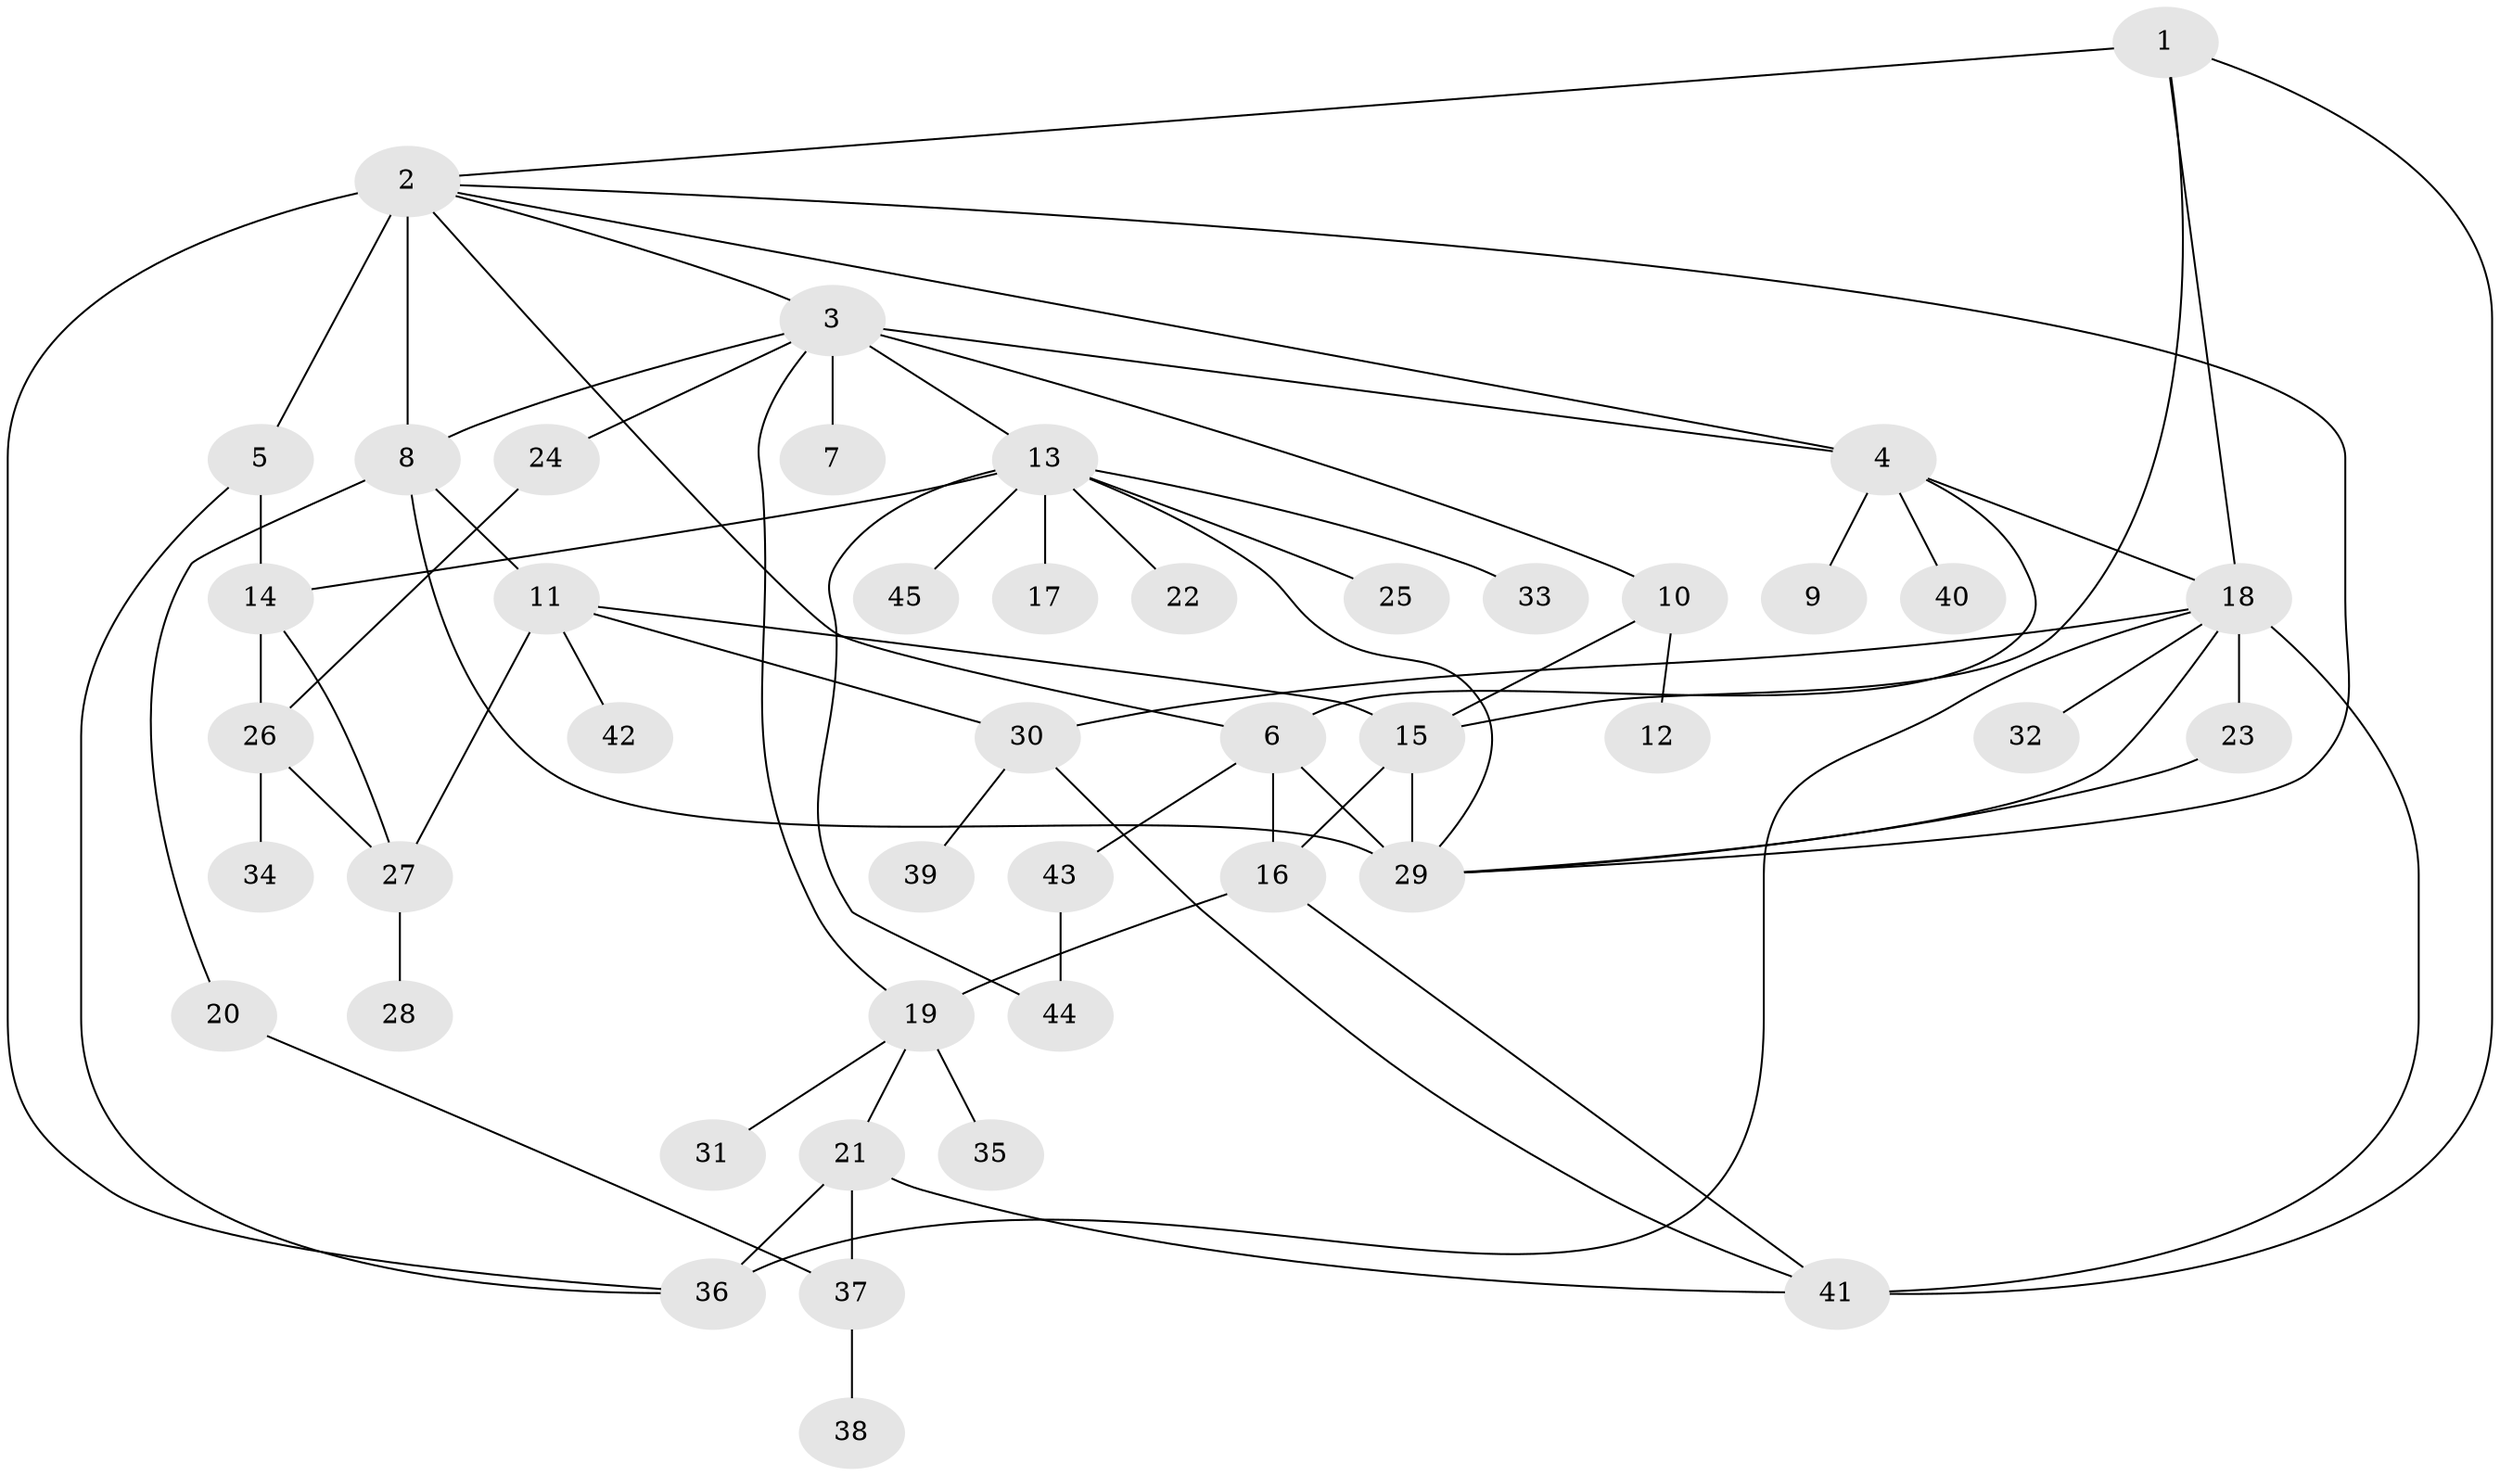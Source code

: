 // original degree distribution, {1: 0.5227272727272727, 5: 0.056818181818181816, 12: 0.011363636363636364, 11: 0.022727272727272728, 7: 0.03409090909090909, 4: 0.056818181818181816, 6: 0.022727272727272728, 10: 0.022727272727272728, 2: 0.1590909090909091, 3: 0.07954545454545454, 13: 0.011363636363636364}
// Generated by graph-tools (version 1.1) at 2025/50/03/04/25 22:50:16]
// undirected, 45 vertices, 72 edges
graph export_dot {
  node [color=gray90,style=filled];
  1;
  2;
  3;
  4;
  5;
  6;
  7;
  8;
  9;
  10;
  11;
  12;
  13;
  14;
  15;
  16;
  17;
  18;
  19;
  20;
  21;
  22;
  23;
  24;
  25;
  26;
  27;
  28;
  29;
  30;
  31;
  32;
  33;
  34;
  35;
  36;
  37;
  38;
  39;
  40;
  41;
  42;
  43;
  44;
  45;
  1 -- 2 [weight=1.0];
  1 -- 15 [weight=1.0];
  1 -- 18 [weight=1.0];
  1 -- 41 [weight=1.0];
  2 -- 3 [weight=1.0];
  2 -- 4 [weight=1.0];
  2 -- 5 [weight=1.0];
  2 -- 6 [weight=1.0];
  2 -- 8 [weight=4.0];
  2 -- 29 [weight=1.0];
  2 -- 36 [weight=1.0];
  3 -- 4 [weight=1.0];
  3 -- 7 [weight=2.0];
  3 -- 8 [weight=2.0];
  3 -- 10 [weight=1.0];
  3 -- 13 [weight=1.0];
  3 -- 19 [weight=1.0];
  3 -- 24 [weight=1.0];
  4 -- 6 [weight=1.0];
  4 -- 9 [weight=1.0];
  4 -- 18 [weight=1.0];
  4 -- 40 [weight=1.0];
  5 -- 14 [weight=1.0];
  5 -- 36 [weight=1.0];
  6 -- 16 [weight=6.0];
  6 -- 29 [weight=1.0];
  6 -- 43 [weight=1.0];
  8 -- 11 [weight=1.0];
  8 -- 20 [weight=1.0];
  8 -- 29 [weight=1.0];
  10 -- 12 [weight=1.0];
  10 -- 15 [weight=2.0];
  11 -- 15 [weight=1.0];
  11 -- 27 [weight=1.0];
  11 -- 30 [weight=1.0];
  11 -- 42 [weight=1.0];
  13 -- 14 [weight=1.0];
  13 -- 17 [weight=1.0];
  13 -- 22 [weight=1.0];
  13 -- 25 [weight=1.0];
  13 -- 29 [weight=1.0];
  13 -- 33 [weight=1.0];
  13 -- 44 [weight=1.0];
  13 -- 45 [weight=1.0];
  14 -- 26 [weight=1.0];
  14 -- 27 [weight=1.0];
  15 -- 16 [weight=1.0];
  15 -- 29 [weight=5.0];
  16 -- 19 [weight=1.0];
  16 -- 41 [weight=1.0];
  18 -- 23 [weight=1.0];
  18 -- 29 [weight=1.0];
  18 -- 30 [weight=1.0];
  18 -- 32 [weight=2.0];
  18 -- 36 [weight=2.0];
  18 -- 41 [weight=1.0];
  19 -- 21 [weight=1.0];
  19 -- 31 [weight=1.0];
  19 -- 35 [weight=2.0];
  20 -- 37 [weight=1.0];
  21 -- 36 [weight=1.0];
  21 -- 37 [weight=1.0];
  21 -- 41 [weight=1.0];
  23 -- 29 [weight=1.0];
  24 -- 26 [weight=1.0];
  26 -- 27 [weight=1.0];
  26 -- 34 [weight=1.0];
  27 -- 28 [weight=1.0];
  30 -- 39 [weight=1.0];
  30 -- 41 [weight=1.0];
  37 -- 38 [weight=1.0];
  43 -- 44 [weight=1.0];
}
